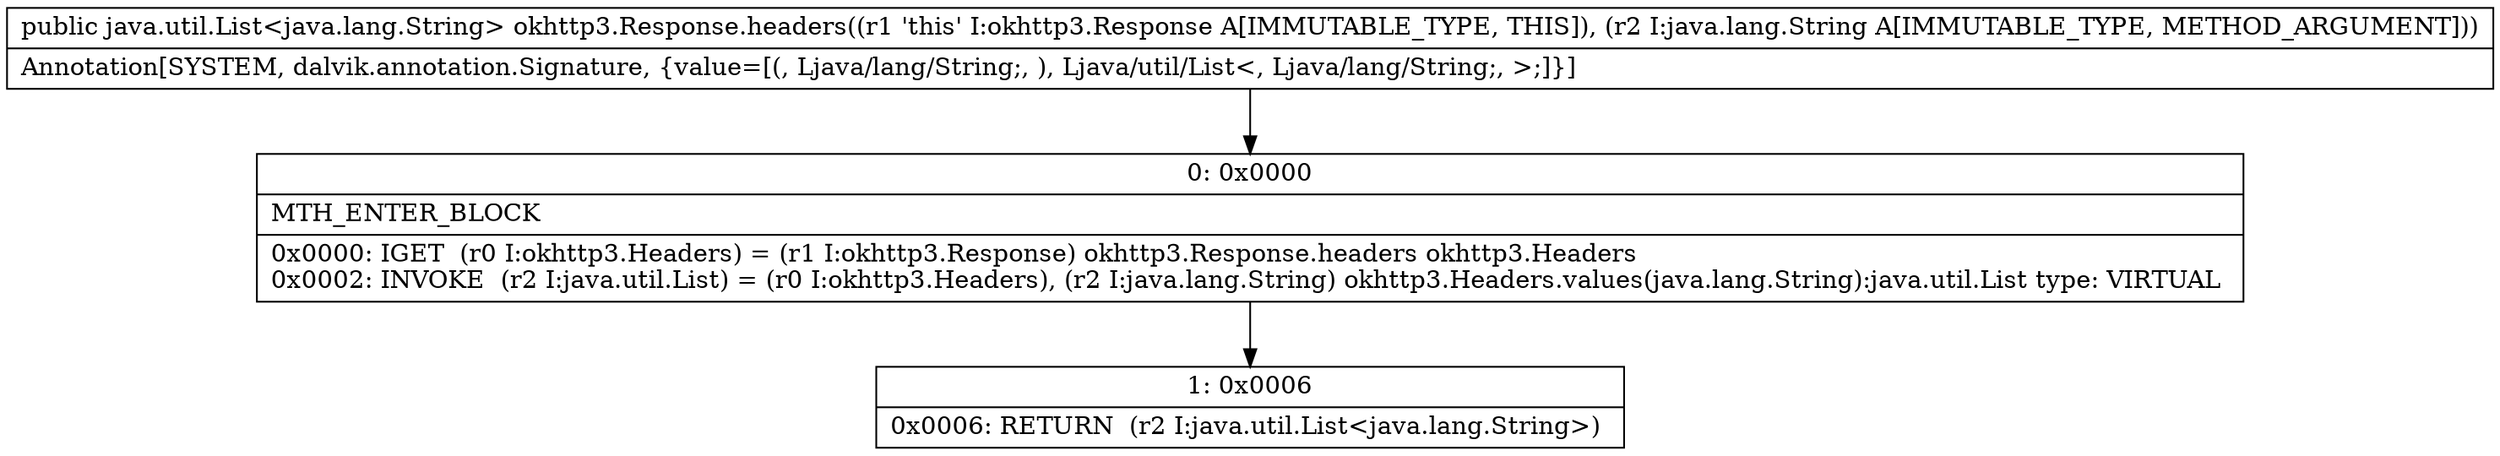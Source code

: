 digraph "CFG forokhttp3.Response.headers(Ljava\/lang\/String;)Ljava\/util\/List;" {
Node_0 [shape=record,label="{0\:\ 0x0000|MTH_ENTER_BLOCK\l|0x0000: IGET  (r0 I:okhttp3.Headers) = (r1 I:okhttp3.Response) okhttp3.Response.headers okhttp3.Headers \l0x0002: INVOKE  (r2 I:java.util.List) = (r0 I:okhttp3.Headers), (r2 I:java.lang.String) okhttp3.Headers.values(java.lang.String):java.util.List type: VIRTUAL \l}"];
Node_1 [shape=record,label="{1\:\ 0x0006|0x0006: RETURN  (r2 I:java.util.List\<java.lang.String\>) \l}"];
MethodNode[shape=record,label="{public java.util.List\<java.lang.String\> okhttp3.Response.headers((r1 'this' I:okhttp3.Response A[IMMUTABLE_TYPE, THIS]), (r2 I:java.lang.String A[IMMUTABLE_TYPE, METHOD_ARGUMENT]))  | Annotation[SYSTEM, dalvik.annotation.Signature, \{value=[(, Ljava\/lang\/String;, ), Ljava\/util\/List\<, Ljava\/lang\/String;, \>;]\}]\l}"];
MethodNode -> Node_0;
Node_0 -> Node_1;
}

